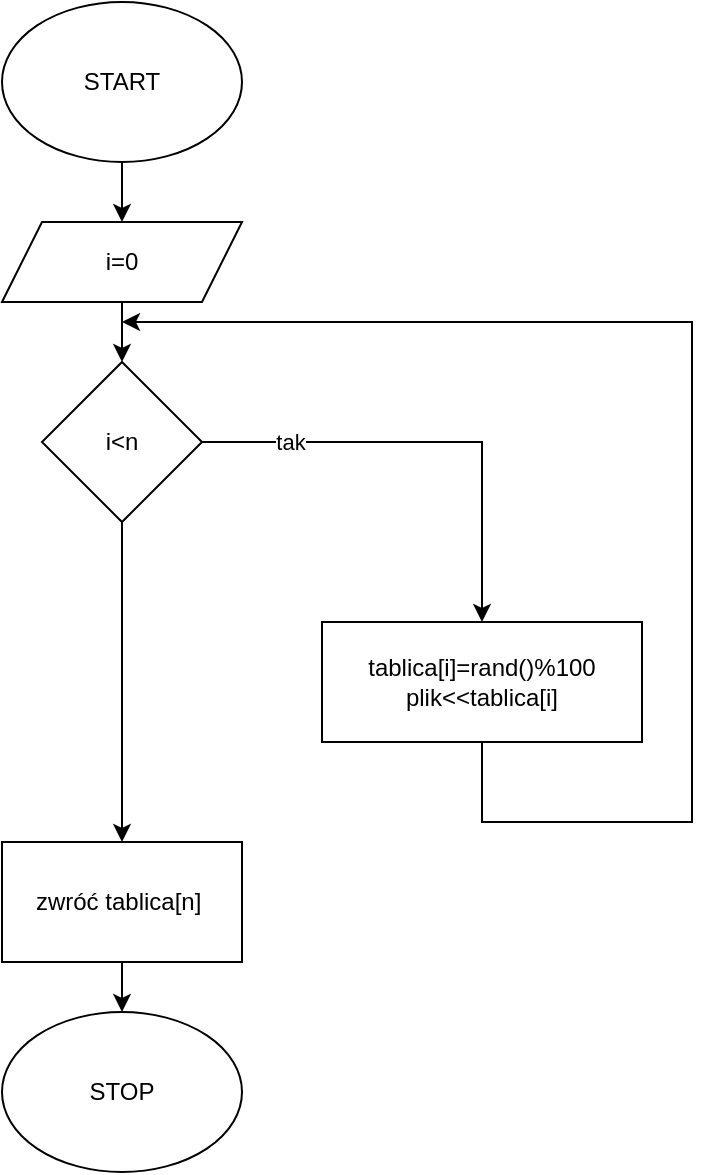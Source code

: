 <mxfile version="14.1.8" type="device"><diagram id="C5RBs43oDa-KdzZeNtuy" name="Page-1"><mxGraphModel dx="319" dy="547" grid="1" gridSize="10" guides="1" tooltips="1" connect="1" arrows="1" fold="1" page="1" pageScale="1" pageWidth="827" pageHeight="1169" math="0" shadow="0"><root><mxCell id="WIyWlLk6GJQsqaUBKTNV-0"/><mxCell id="WIyWlLk6GJQsqaUBKTNV-1" parent="WIyWlLk6GJQsqaUBKTNV-0"/><mxCell id="MCzTuQ4aVugg4Z62JhML-4" value="" style="edgeStyle=orthogonalEdgeStyle;rounded=0;orthogonalLoop=1;jettySize=auto;html=1;" edge="1" parent="WIyWlLk6GJQsqaUBKTNV-1" source="MCzTuQ4aVugg4Z62JhML-0" target="MCzTuQ4aVugg4Z62JhML-3"><mxGeometry relative="1" as="geometry"/></mxCell><mxCell id="MCzTuQ4aVugg4Z62JhML-0" value="START" style="ellipse;whiteSpace=wrap;html=1;" vertex="1" parent="WIyWlLk6GJQsqaUBKTNV-1"><mxGeometry x="340" y="40" width="120" height="80" as="geometry"/></mxCell><mxCell id="MCzTuQ4aVugg4Z62JhML-6" value="" style="edgeStyle=orthogonalEdgeStyle;rounded=0;orthogonalLoop=1;jettySize=auto;html=1;" edge="1" parent="WIyWlLk6GJQsqaUBKTNV-1" source="MCzTuQ4aVugg4Z62JhML-3" target="MCzTuQ4aVugg4Z62JhML-5"><mxGeometry relative="1" as="geometry"/></mxCell><mxCell id="MCzTuQ4aVugg4Z62JhML-3" value="i=0" style="shape=parallelogram;perimeter=parallelogramPerimeter;whiteSpace=wrap;html=1;fixedSize=1;" vertex="1" parent="WIyWlLk6GJQsqaUBKTNV-1"><mxGeometry x="340" y="150" width="120" height="40" as="geometry"/></mxCell><mxCell id="MCzTuQ4aVugg4Z62JhML-9" value="tak" style="edgeStyle=orthogonalEdgeStyle;rounded=0;orthogonalLoop=1;jettySize=auto;html=1;" edge="1" parent="WIyWlLk6GJQsqaUBKTNV-1" source="MCzTuQ4aVugg4Z62JhML-5" target="MCzTuQ4aVugg4Z62JhML-8"><mxGeometry x="-0.619" relative="1" as="geometry"><mxPoint as="offset"/></mxGeometry></mxCell><mxCell id="MCzTuQ4aVugg4Z62JhML-15" value="" style="edgeStyle=orthogonalEdgeStyle;rounded=0;orthogonalLoop=1;jettySize=auto;html=1;" edge="1" parent="WIyWlLk6GJQsqaUBKTNV-1" source="MCzTuQ4aVugg4Z62JhML-5"><mxGeometry relative="1" as="geometry"><mxPoint x="400" y="460" as="targetPoint"/></mxGeometry></mxCell><mxCell id="MCzTuQ4aVugg4Z62JhML-5" value="i&amp;lt;n" style="rhombus;whiteSpace=wrap;html=1;" vertex="1" parent="WIyWlLk6GJQsqaUBKTNV-1"><mxGeometry x="360" y="220" width="80" height="80" as="geometry"/></mxCell><mxCell id="MCzTuQ4aVugg4Z62JhML-12" style="edgeStyle=orthogonalEdgeStyle;rounded=0;orthogonalLoop=1;jettySize=auto;html=1;" edge="1" parent="WIyWlLk6GJQsqaUBKTNV-1" source="MCzTuQ4aVugg4Z62JhML-8"><mxGeometry relative="1" as="geometry"><mxPoint x="400" y="200" as="targetPoint"/><Array as="points"><mxPoint x="580" y="450"/><mxPoint x="685" y="450"/></Array></mxGeometry></mxCell><mxCell id="MCzTuQ4aVugg4Z62JhML-8" value="tablica[i]=rand()%100&lt;br&gt;plik&amp;lt;&amp;lt;tablica[i]" style="whiteSpace=wrap;html=1;" vertex="1" parent="WIyWlLk6GJQsqaUBKTNV-1"><mxGeometry x="500" y="350" width="160" height="60" as="geometry"/></mxCell><mxCell id="MCzTuQ4aVugg4Z62JhML-18" value="" style="edgeStyle=orthogonalEdgeStyle;rounded=0;orthogonalLoop=1;jettySize=auto;html=1;" edge="1" parent="WIyWlLk6GJQsqaUBKTNV-1" source="MCzTuQ4aVugg4Z62JhML-16" target="MCzTuQ4aVugg4Z62JhML-17"><mxGeometry relative="1" as="geometry"/></mxCell><mxCell id="MCzTuQ4aVugg4Z62JhML-16" value="zwróć tablica[n]&amp;nbsp;" style="rounded=0;whiteSpace=wrap;html=1;" vertex="1" parent="WIyWlLk6GJQsqaUBKTNV-1"><mxGeometry x="340" y="460" width="120" height="60" as="geometry"/></mxCell><mxCell id="MCzTuQ4aVugg4Z62JhML-17" value="STOP" style="ellipse;whiteSpace=wrap;html=1;rounded=0;" vertex="1" parent="WIyWlLk6GJQsqaUBKTNV-1"><mxGeometry x="340" y="545" width="120" height="80" as="geometry"/></mxCell></root></mxGraphModel></diagram></mxfile>
